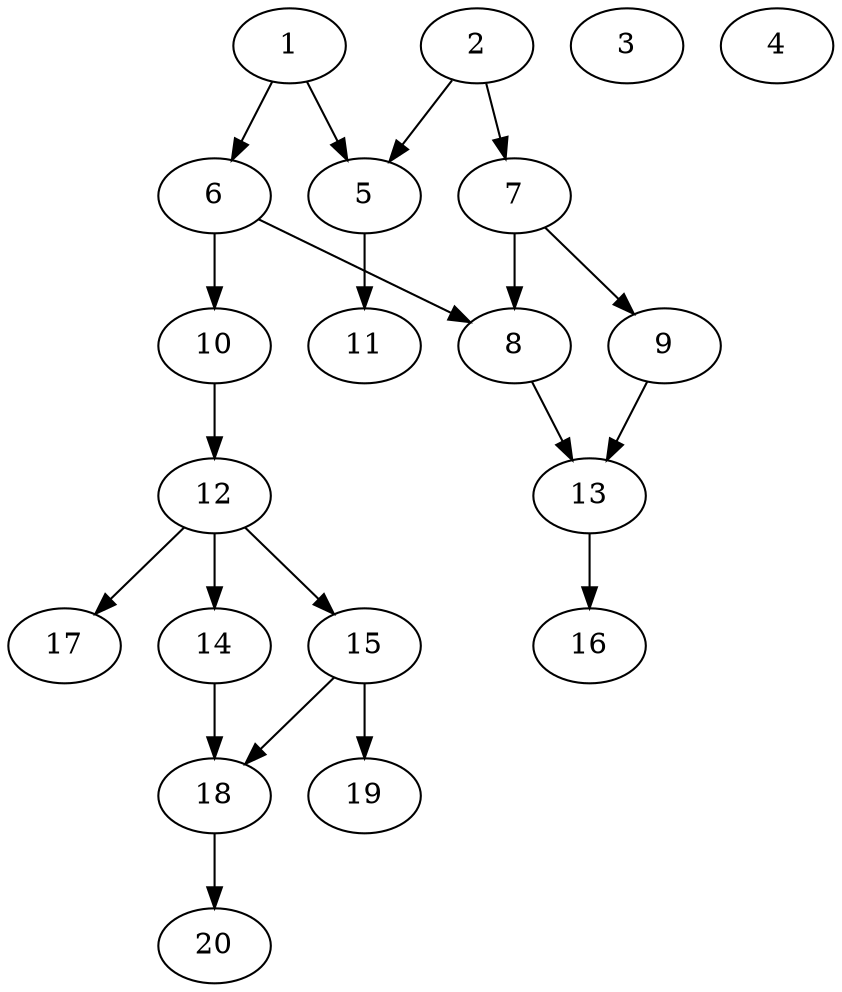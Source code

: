 // DAG automatically generated by daggen at Thu Oct  3 13:58:42 2019
// ./daggen --dot -n 20 --ccr 0.3 --fat 0.5 --regular 0.7 --density 0.5 --mindata 5242880 --maxdata 52428800 
digraph G {
  1 [size="169082880", alpha="0.12", expect_size="50724864"] 
  1 -> 5 [size ="50724864"]
  1 -> 6 [size ="50724864"]
  2 [size="106926080", alpha="0.14", expect_size="32077824"] 
  2 -> 5 [size ="32077824"]
  2 -> 7 [size ="32077824"]
  3 [size="159433387", alpha="0.15", expect_size="47830016"] 
  4 [size="57436160", alpha="0.11", expect_size="17230848"] 
  5 [size="20111360", alpha="0.07", expect_size="6033408"] 
  5 -> 11 [size ="6033408"]
  6 [size="108311893", alpha="0.07", expect_size="32493568"] 
  6 -> 8 [size ="32493568"]
  6 -> 10 [size ="32493568"]
  7 [size="126849707", alpha="0.11", expect_size="38054912"] 
  7 -> 8 [size ="38054912"]
  7 -> 9 [size ="38054912"]
  8 [size="27351040", alpha="0.11", expect_size="8205312"] 
  8 -> 13 [size ="8205312"]
  9 [size="121794560", alpha="0.01", expect_size="36538368"] 
  9 -> 13 [size ="36538368"]
  10 [size="126289920", alpha="0.02", expect_size="37886976"] 
  10 -> 12 [size ="37886976"]
  11 [size="58316800", alpha="0.12", expect_size="17495040"] 
  12 [size="149026133", alpha="0.01", expect_size="44707840"] 
  12 -> 14 [size ="44707840"]
  12 -> 15 [size ="44707840"]
  12 -> 17 [size ="44707840"]
  13 [size="100369067", alpha="0.12", expect_size="30110720"] 
  13 -> 16 [size ="30110720"]
  14 [size="62242133", alpha="0.08", expect_size="18672640"] 
  14 -> 18 [size ="18672640"]
  15 [size="150200320", alpha="0.07", expect_size="45060096"] 
  15 -> 18 [size ="45060096"]
  15 -> 19 [size ="45060096"]
  16 [size="47114240", alpha="0.02", expect_size="14134272"] 
  17 [size="100048213", alpha="0.05", expect_size="30014464"] 
  18 [size="25763840", alpha="0.02", expect_size="7729152"] 
  18 -> 20 [size ="7729152"]
  19 [size="114148693", alpha="0.06", expect_size="34244608"] 
  20 [size="125603840", alpha="0.09", expect_size="37681152"] 
}
